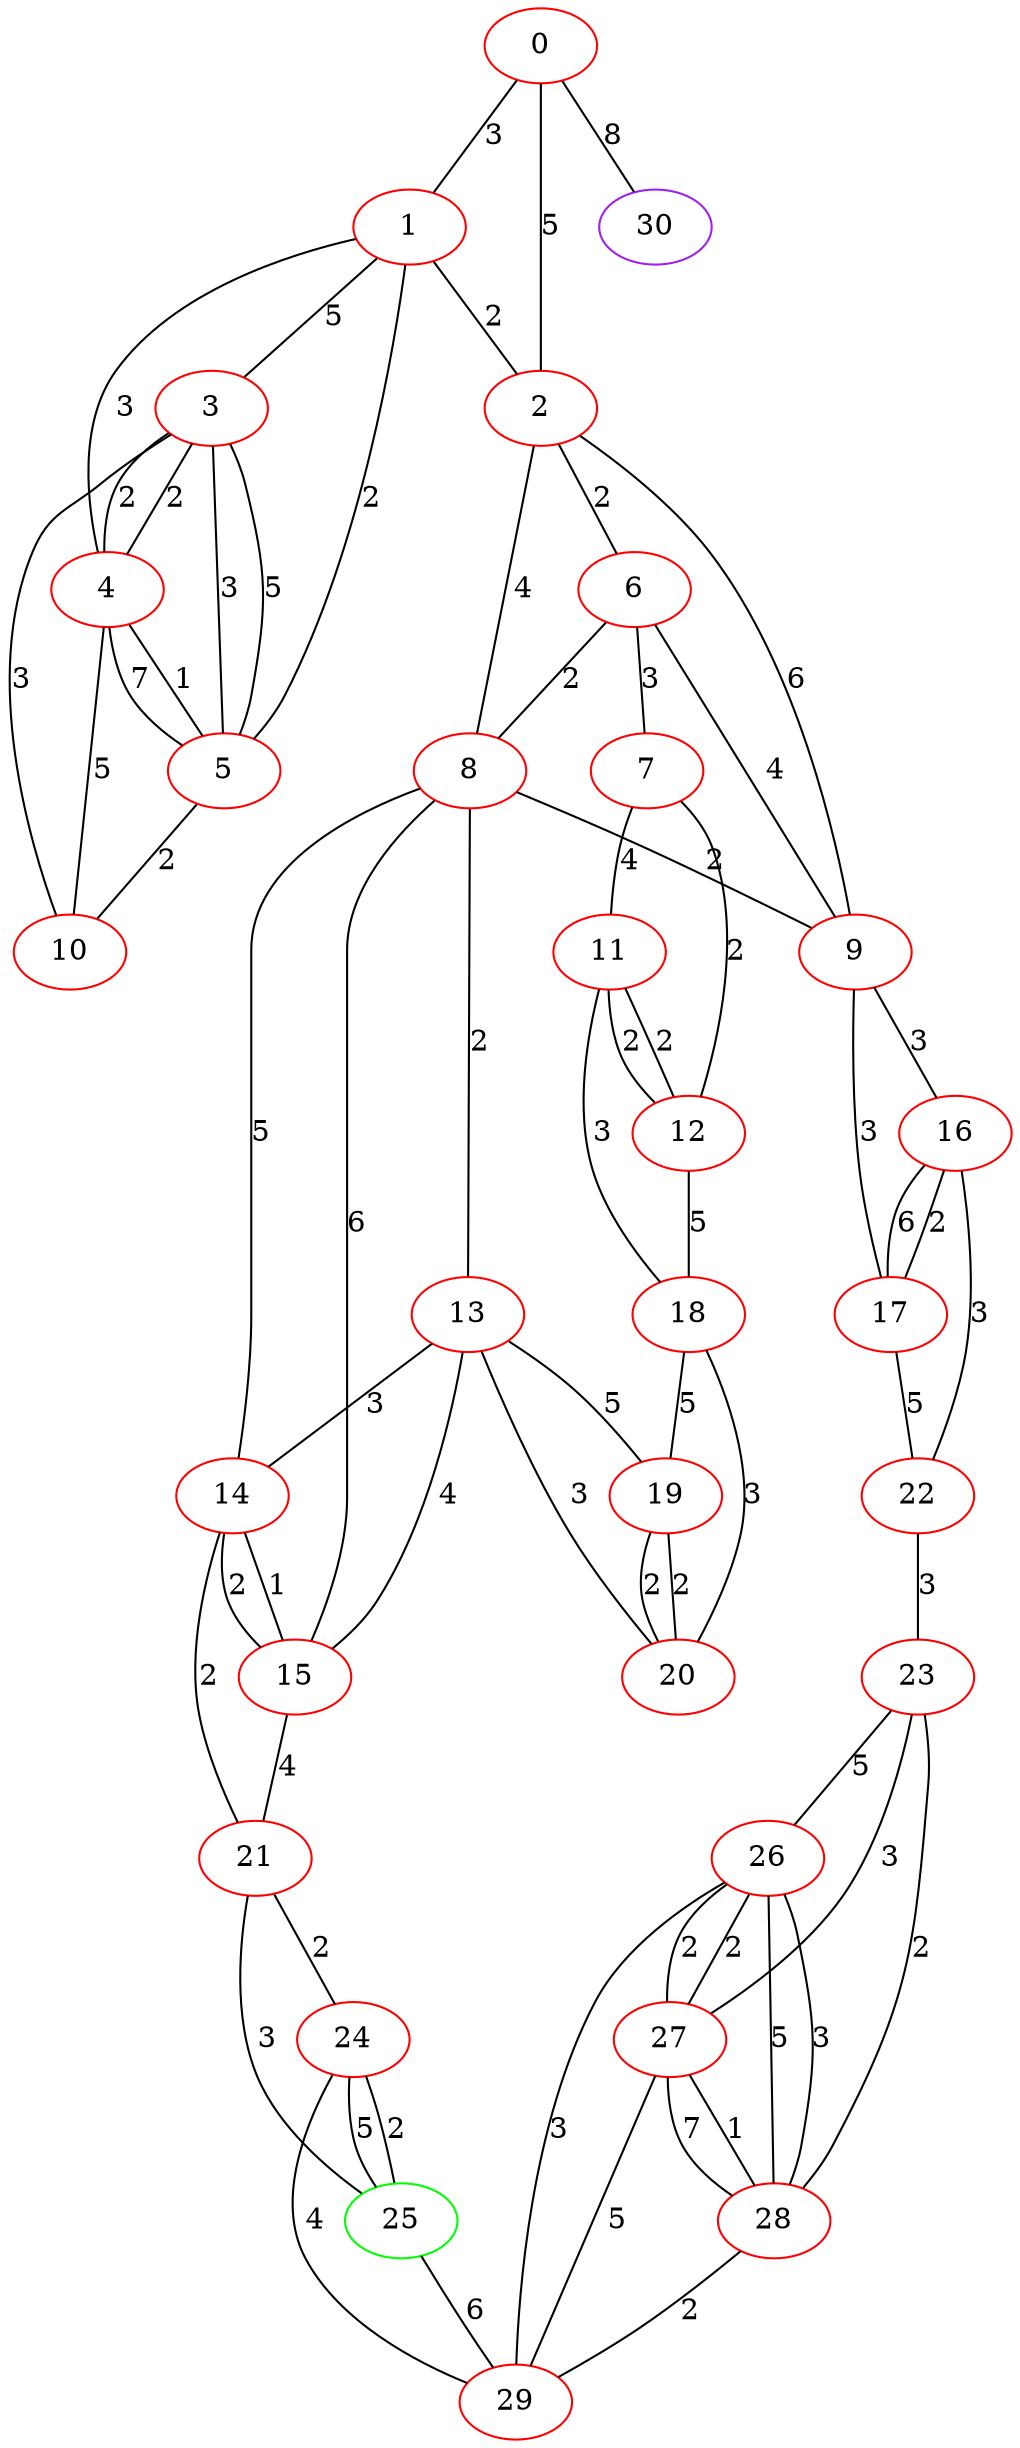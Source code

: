 graph "" {
0 [color=red, weight=1];
1 [color=red, weight=1];
2 [color=red, weight=1];
3 [color=red, weight=1];
4 [color=red, weight=1];
5 [color=red, weight=1];
6 [color=red, weight=1];
7 [color=red, weight=1];
8 [color=red, weight=1];
9 [color=red, weight=1];
10 [color=red, weight=1];
11 [color=red, weight=1];
12 [color=red, weight=1];
13 [color=red, weight=1];
14 [color=red, weight=1];
15 [color=red, weight=1];
16 [color=red, weight=1];
17 [color=red, weight=1];
18 [color=red, weight=1];
19 [color=red, weight=1];
20 [color=red, weight=1];
21 [color=red, weight=1];
22 [color=red, weight=1];
23 [color=red, weight=1];
24 [color=red, weight=1];
25 [color=green, weight=2];
26 [color=red, weight=1];
27 [color=red, weight=1];
28 [color=red, weight=1];
29 [color=red, weight=1];
30 [color=purple, weight=4];
0 -- 1  [key=0, label=3];
0 -- 2  [key=0, label=5];
0 -- 30  [key=0, label=8];
1 -- 2  [key=0, label=2];
1 -- 3  [key=0, label=5];
1 -- 4  [key=0, label=3];
1 -- 5  [key=0, label=2];
2 -- 8  [key=0, label=4];
2 -- 9  [key=0, label=6];
2 -- 6  [key=0, label=2];
3 -- 10  [key=0, label=3];
3 -- 4  [key=0, label=2];
3 -- 4  [key=1, label=2];
3 -- 5  [key=0, label=3];
3 -- 5  [key=1, label=5];
4 -- 10  [key=0, label=5];
4 -- 5  [key=0, label=1];
4 -- 5  [key=1, label=7];
5 -- 10  [key=0, label=2];
6 -- 8  [key=0, label=2];
6 -- 9  [key=0, label=4];
6 -- 7  [key=0, label=3];
7 -- 11  [key=0, label=4];
7 -- 12  [key=0, label=2];
8 -- 9  [key=0, label=2];
8 -- 13  [key=0, label=2];
8 -- 14  [key=0, label=5];
8 -- 15  [key=0, label=6];
9 -- 16  [key=0, label=3];
9 -- 17  [key=0, label=3];
11 -- 18  [key=0, label=3];
11 -- 12  [key=0, label=2];
11 -- 12  [key=1, label=2];
12 -- 18  [key=0, label=5];
13 -- 19  [key=0, label=5];
13 -- 20  [key=0, label=3];
13 -- 14  [key=0, label=3];
13 -- 15  [key=0, label=4];
14 -- 21  [key=0, label=2];
14 -- 15  [key=0, label=2];
14 -- 15  [key=1, label=1];
15 -- 21  [key=0, label=4];
16 -- 17  [key=0, label=2];
16 -- 17  [key=1, label=6];
16 -- 22  [key=0, label=3];
17 -- 22  [key=0, label=5];
18 -- 19  [key=0, label=5];
18 -- 20  [key=0, label=3];
19 -- 20  [key=0, label=2];
19 -- 20  [key=1, label=2];
21 -- 24  [key=0, label=2];
21 -- 25  [key=0, label=3];
22 -- 23  [key=0, label=3];
23 -- 26  [key=0, label=5];
23 -- 27  [key=0, label=3];
23 -- 28  [key=0, label=2];
24 -- 25  [key=0, label=2];
24 -- 25  [key=1, label=5];
24 -- 29  [key=0, label=4];
25 -- 29  [key=0, label=6];
26 -- 27  [key=0, label=2];
26 -- 27  [key=1, label=2];
26 -- 28  [key=0, label=5];
26 -- 28  [key=1, label=3];
26 -- 29  [key=0, label=3];
27 -- 28  [key=0, label=7];
27 -- 28  [key=1, label=1];
27 -- 29  [key=0, label=5];
28 -- 29  [key=0, label=2];
}
